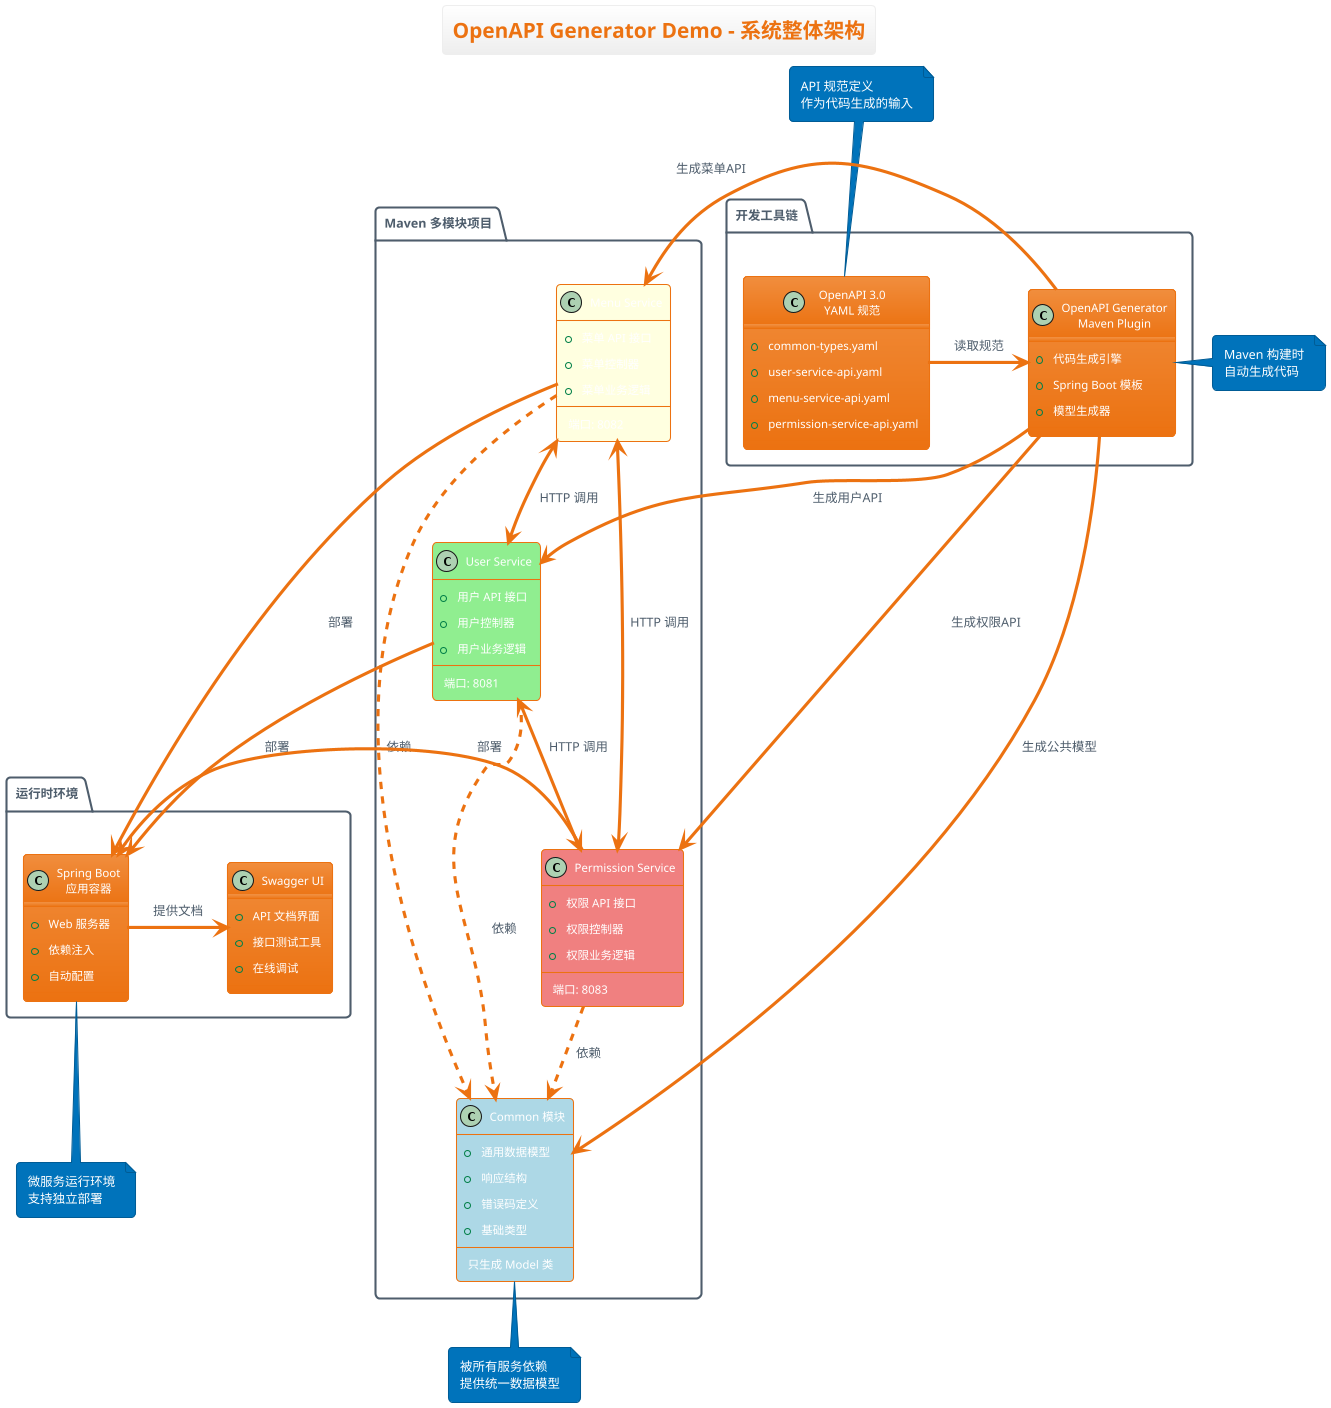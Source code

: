 @startuml 系统整体架构图
!theme aws-orange
title OpenAPI Generator Demo - 系统整体架构

!define RECTANGLE class

package "开发工具链" {
    RECTANGLE "OpenAPI 3.0\nYAML 规范" as yaml {
        + common-types.yaml
        + user-service-api.yaml
        + menu-service-api.yaml
        + permission-service-api.yaml
    }
    
    RECTANGLE "OpenAPI Generator\nMaven Plugin" as generator {
        + 代码生成引擎
        + Spring Boot 模板
        + 模型生成器
    }
}

package "Maven 多模块项目" {
    
    RECTANGLE "Common 模块" as common #lightblue {
        + 通用数据模型
        + 响应结构
        + 错误码定义
        + 基础类型
        --
        只生成 Model 类
    }
    
    RECTANGLE "User Service" as userService #lightgreen {
        + 用户 API 接口
        + 用户控制器
        + 用户业务逻辑
        --
        端口: 8081
    }
    
    RECTANGLE "Menu Service" as menuService #lightyellow {
        + 菜单 API 接口
        + 菜单控制器
        + 菜单业务逻辑
        --
        端口: 8082
    }
    
    RECTANGLE "Permission Service" as permService #lightcoral {
        + 权限 API 接口
        + 权限控制器
        + 权限业务逻辑
        --
        端口: 8083
    }
}

package "运行时环境" {
    RECTANGLE "Spring Boot\n应用容器" as container {
        + Web 服务器
        + 依赖注入
        + 自动配置
    }
    
    RECTANGLE "Swagger UI" as swagger {
        + API 文档界面
        + 接口测试工具
        + 在线调试
    }
}

' 代码生成流程
yaml -> generator : 读取规范
generator -> common : 生成公共模型
generator -> userService : 生成用户API
generator -> menuService : 生成菜单API
generator -> permService : 生成权限API

' 依赖关系
userService ..> common : 依赖
menuService ..> common : 依赖
permService ..> common : 依赖

' 运行时关系
userService -> container : 部署
menuService -> container : 部署
permService -> container : 部署
container -> swagger : 提供文档

' 服务间调用
userService <--> permService : HTTP 调用
menuService <--> permService : HTTP 调用
menuService <--> userService : HTTP 调用

note top of yaml
  API 规范定义
  作为代码生成的输入
end note

note right of generator
  Maven 构建时
  自动生成代码
end note

note bottom of common
  被所有服务依赖
  提供统一数据模型
end note

note bottom of container
  微服务运行环境
  支持独立部署
end note

@enduml 